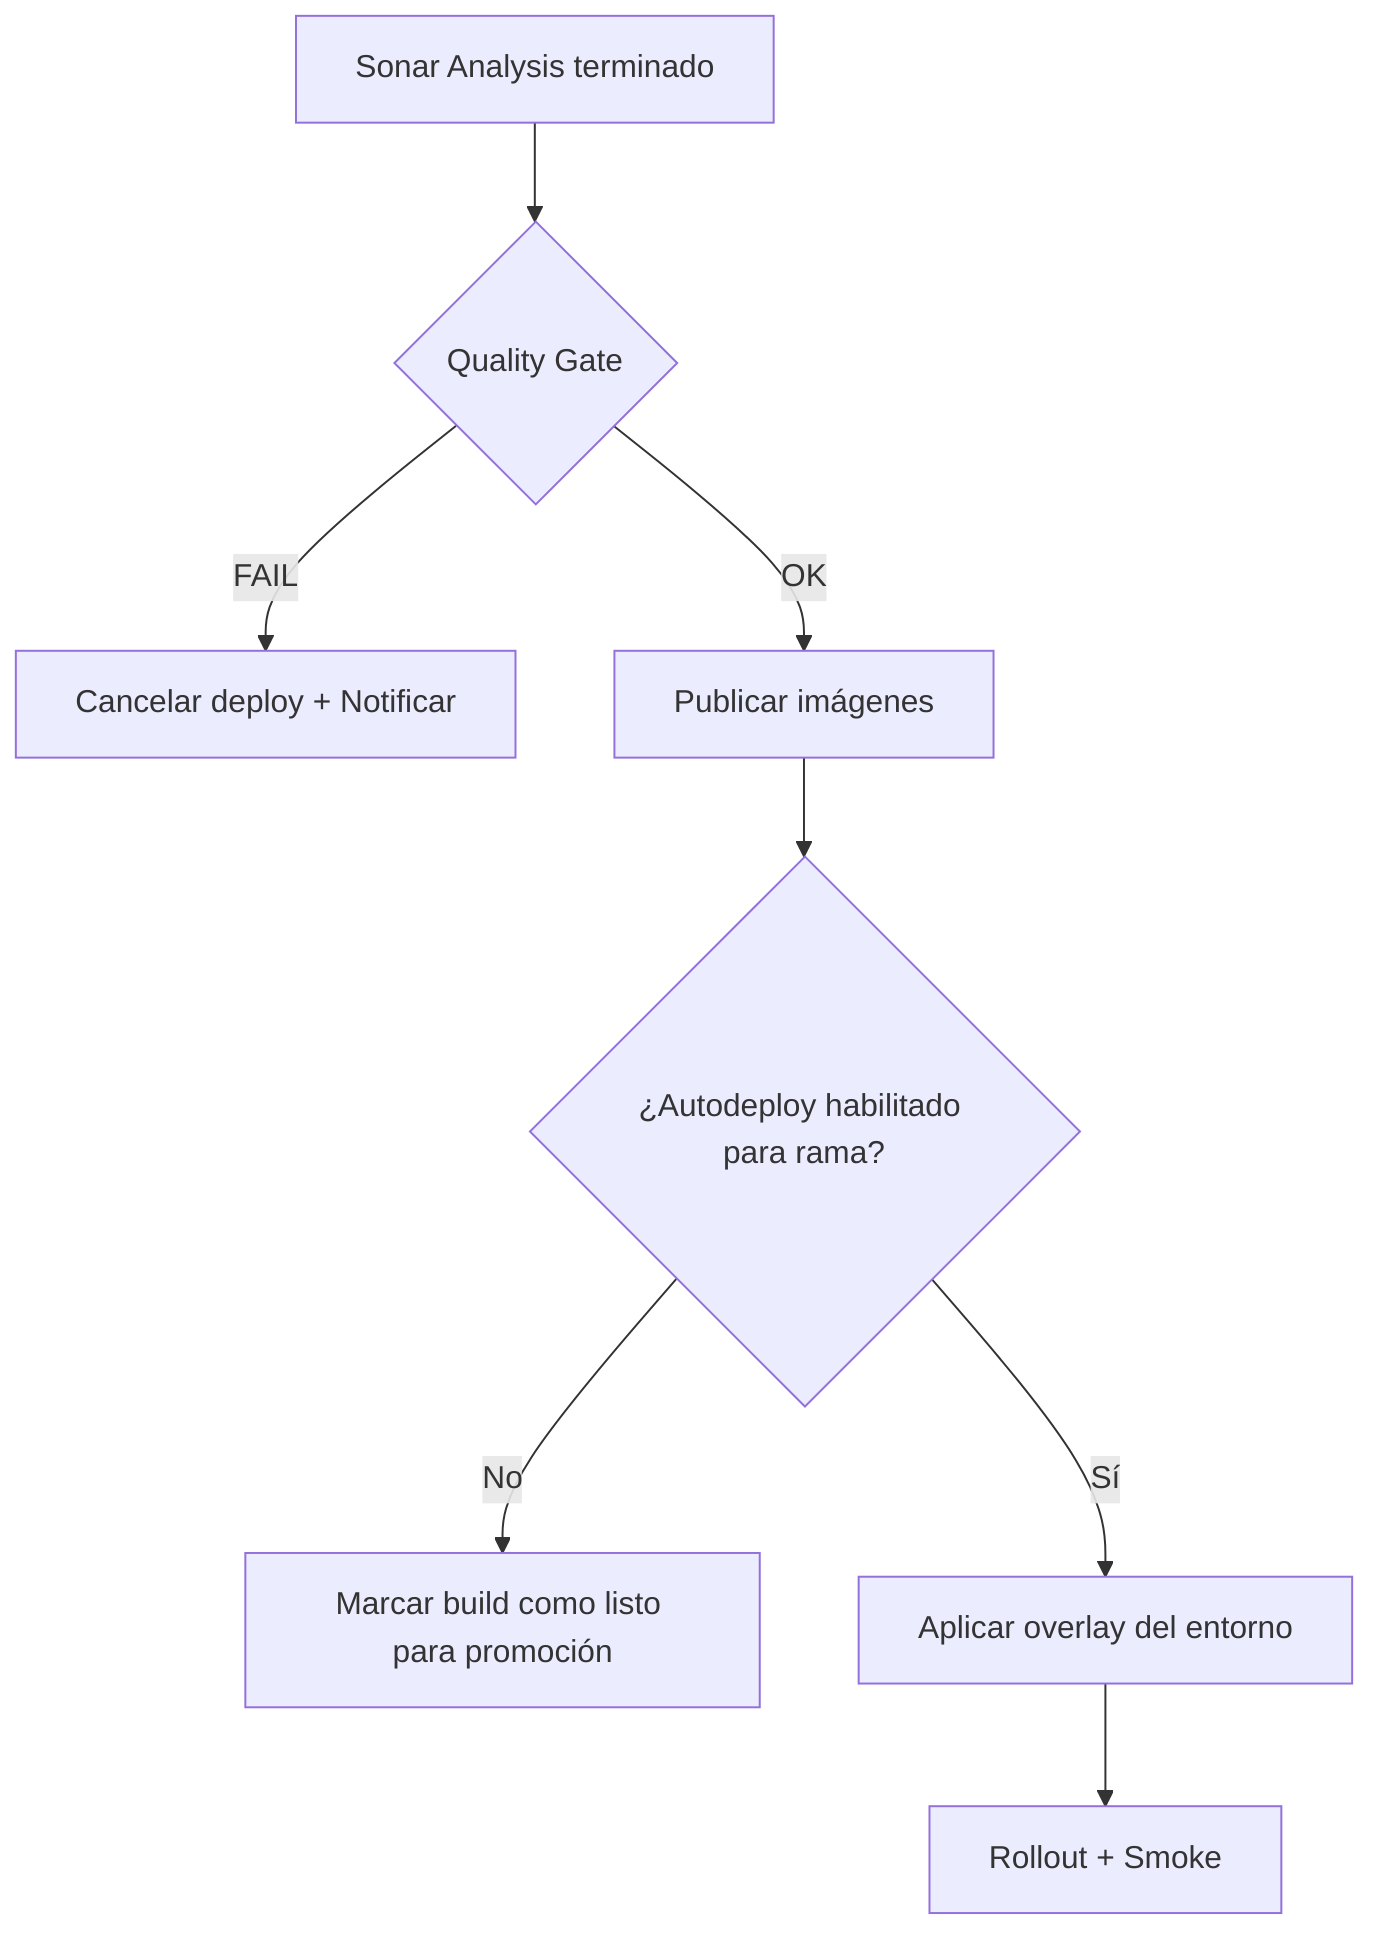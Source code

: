 flowchart TD
  A[Sonar Analysis terminado] --> B{Quality Gate}
  B -->|FAIL| C[Cancelar deploy + Notificar]
  B -->|OK| D[Publicar imágenes]
  D --> E{¿Autodeploy habilitado para rama?}
  E -->|No| F[Marcar build como listo para promoción]
  E -->|Sí| G[Aplicar overlay del entorno]
  G --> H[Rollout + Smoke]